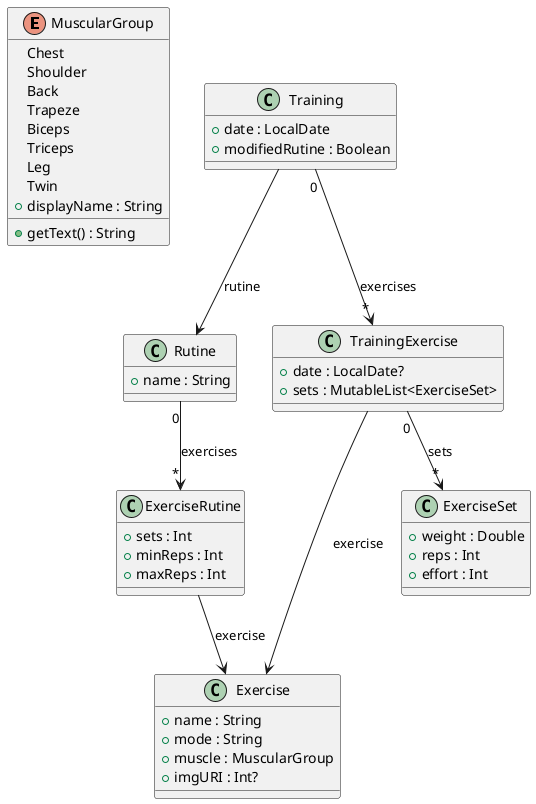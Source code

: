 @startuml

' Enum class MuscularGroup with display name property
enum MuscularGroup {
    Chest
    Shoulder
    Back
    Trapeze
    Biceps
    Triceps
    Leg
    Twin
    + displayName : String
    + getText() : String
}

' Class Exercise with properties and association to MuscularGroup
class Exercise {
    + name : String
    + mode : String
    + muscle : MuscularGroup
    + imgURI : Int?
}

' Class ExerciseRutine with association to Exercise
class ExerciseRutine {
    + sets : Int
    + minReps : Int
    + maxReps : Int
}

' Class Rutine with association to ExerciseRutine
class Rutine {
    + name : String
}

' Class ExerciseSet with weight, reps, and effort properties
class ExerciseSet {
    + weight : Double
    + reps : Int
    + effort : Int
}

' Class TrainingExercise with association to Exercise and ExerciseSet
class TrainingExercise {
    + date : LocalDate?
    + sets : MutableList<ExerciseSet>
}

' Class Training with association to TrainingExercise
class Training {
    + date : LocalDate
    + modifiedRutine : Boolean
}

' Associations between classes
ExerciseRutine --> Exercise : exercise
Rutine "0" --> "*" ExerciseRutine : exercises
TrainingExercise --> Exercise : exercise
TrainingExercise "0" --> "*" ExerciseSet : sets
Training "0" --> "*" TrainingExercise : exercises
Training --> Rutine: rutine

@enduml
